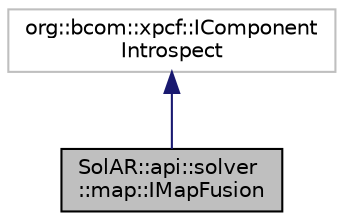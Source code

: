 digraph "SolAR::api::solver::map::IMapFusion"
{
 // LATEX_PDF_SIZE
  edge [fontname="Helvetica",fontsize="10",labelfontname="Helvetica",labelfontsize="10"];
  node [fontname="Helvetica",fontsize="10",shape=record];
  Node1 [label="SolAR::api::solver\l::map::IMapFusion",height=0.2,width=0.4,color="black", fillcolor="grey75", style="filled", fontcolor="black",tooltip="Allow to merge local map or floating map in the global map. UUID: eb9b9921-b063-42a8-8282-9ed53ee21d9..."];
  Node2 -> Node1 [dir="back",color="midnightblue",fontsize="10",style="solid",fontname="Helvetica"];
  Node2 [label="org::bcom::xpcf::IComponent\lIntrospect",height=0.2,width=0.4,color="grey75", fillcolor="white", style="filled",tooltip=" "];
}
